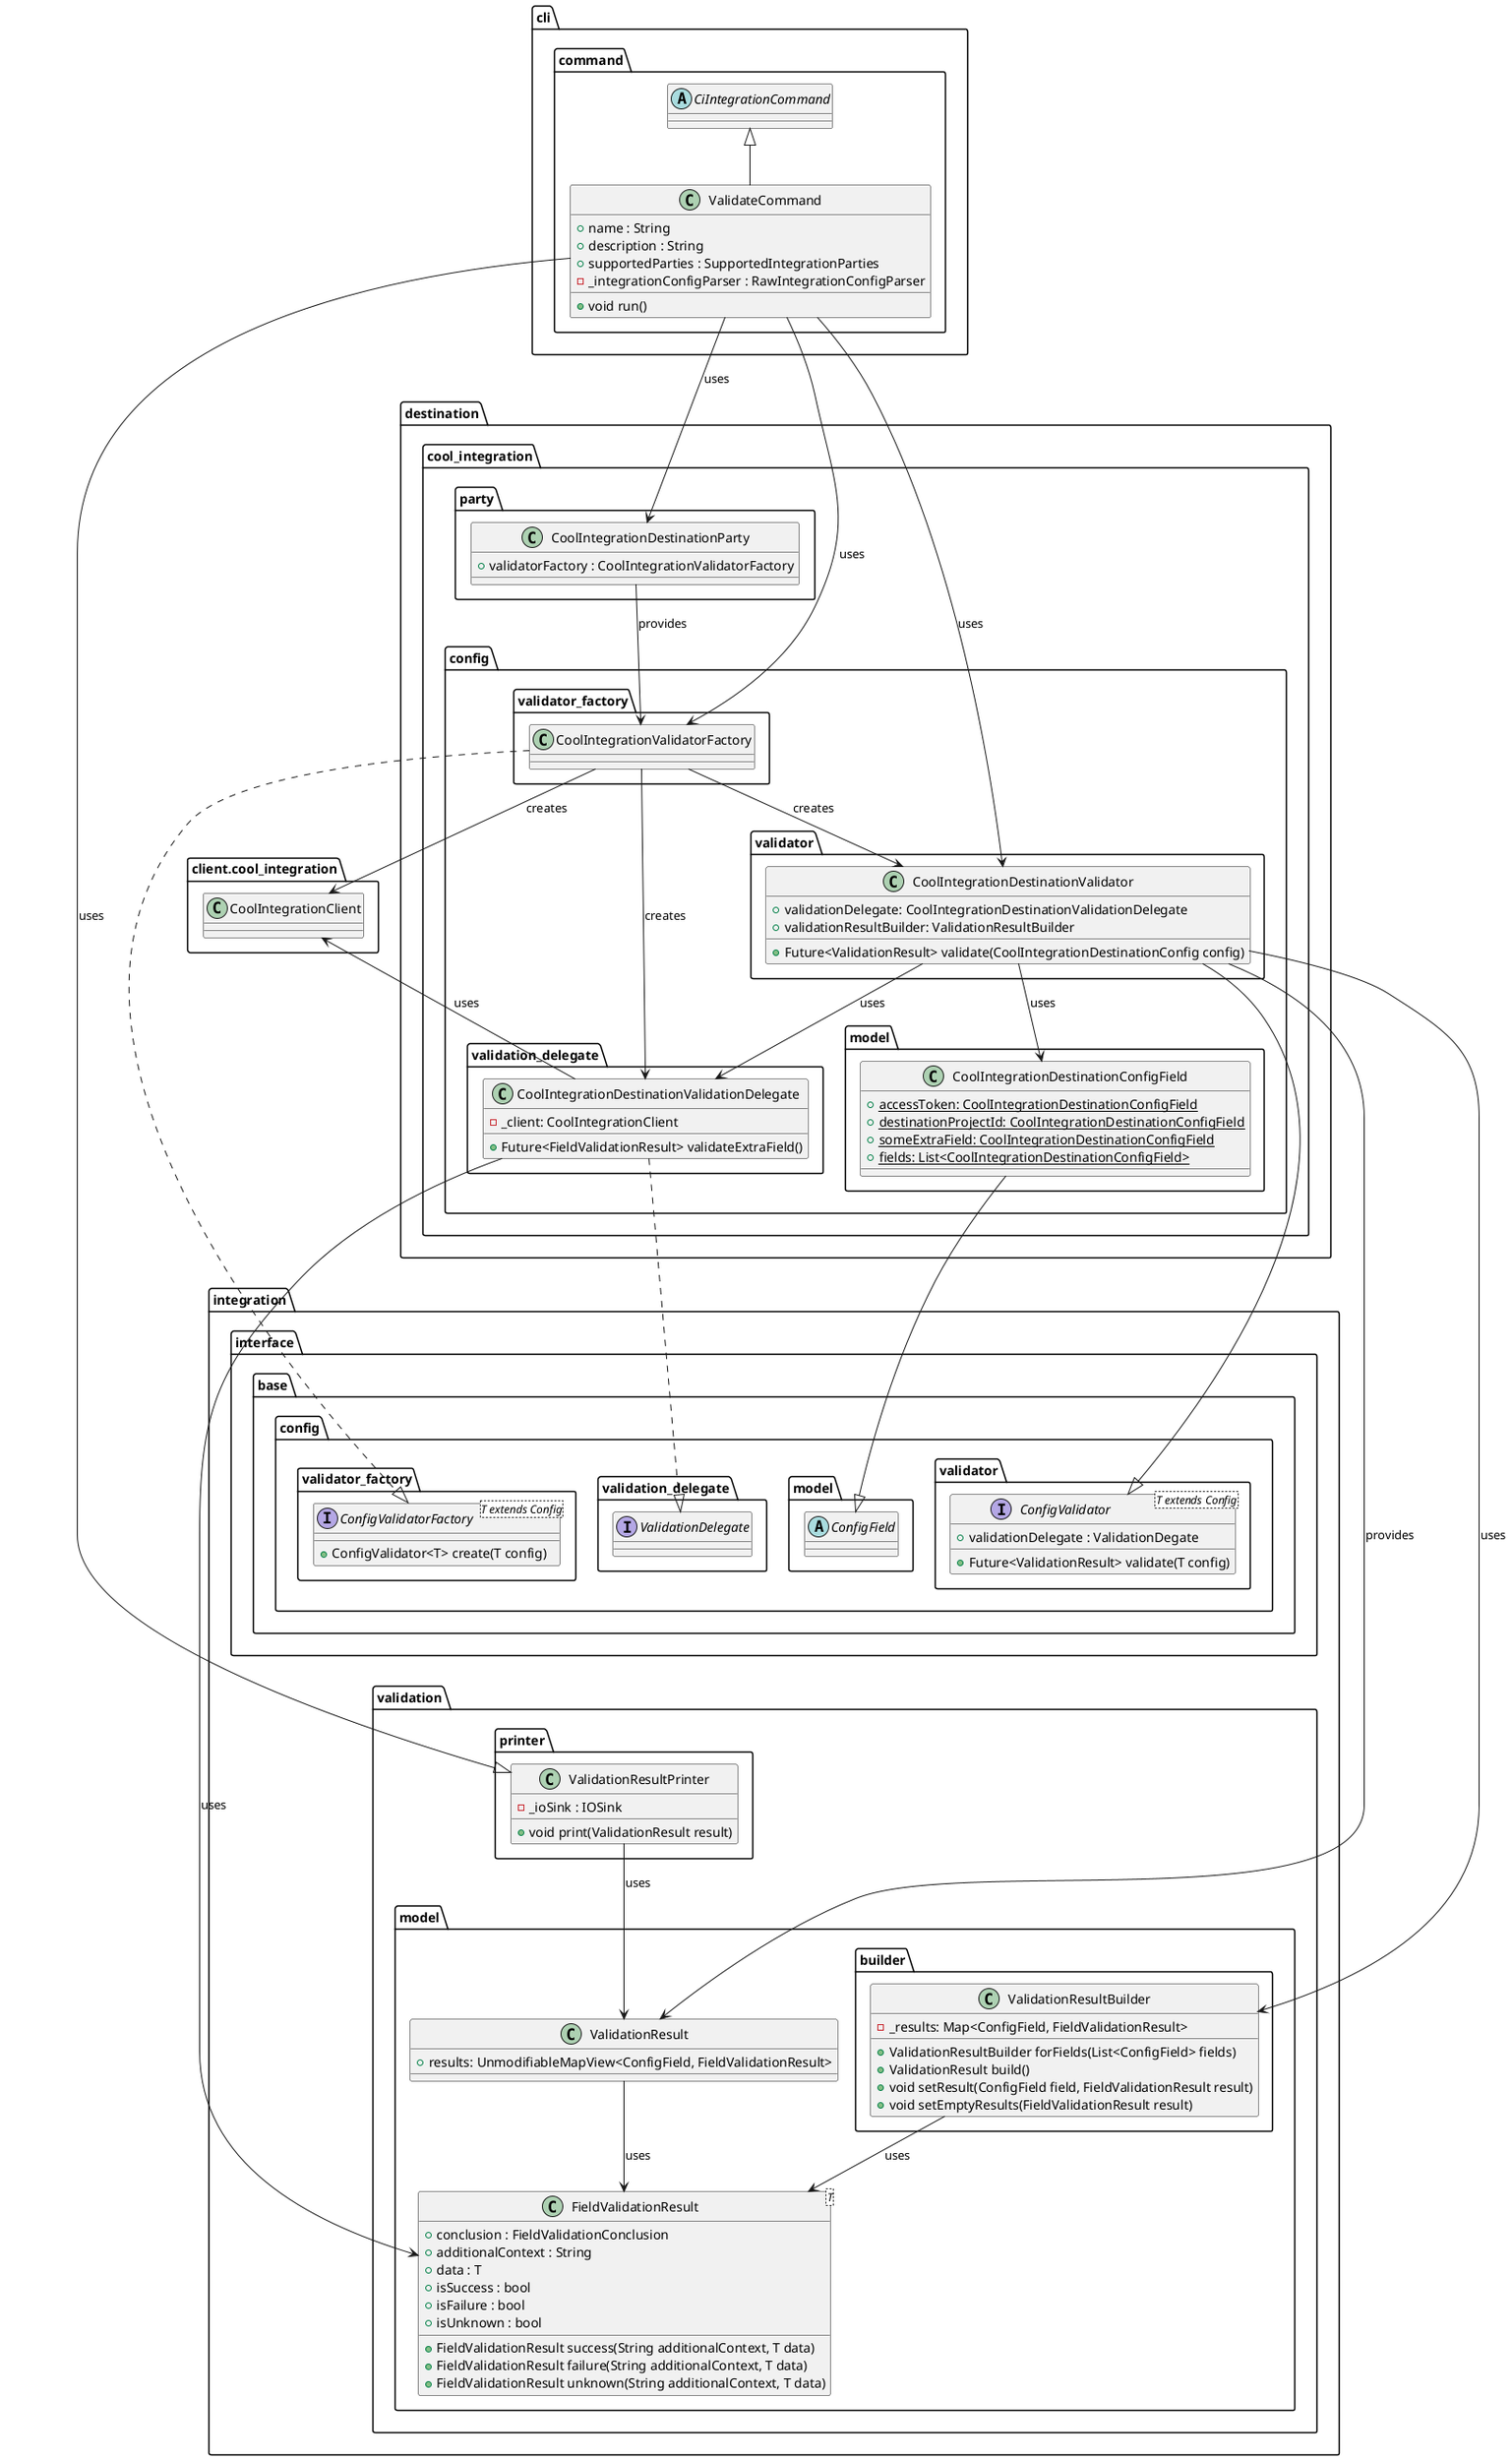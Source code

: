 @startuml config_validator_destination_class_diagram

    package integration {
        package interface {
            package base.config {
                package model as interface_model {
                    abstract class ConfigField {}
                }
                
                package validator as base_validator {
                    interface ConfigValidator<T extends Config> {
                        + validationDelegate : ValidationDegate

                        + Future<ValidationResult> validate(T config)
                    }
                }

                package validator_factory as interface_factory {
                    interface ConfigValidatorFactory<T extends Config> {
                        + ConfigValidator<T> create(T config)
                    }
                }

                package validation_delegate as interface_delegate {
                    interface ValidationDelegate {}
                }
            }
        }
        
        package validation as integration_validation {
            package printer as integration_validation_printer {
                class ValidationResultPrinter {
                    - _ioSink : IOSink

                    + void print(ValidationResult result)
                }
            }

            package model as validation_model{
                package builder as validation_model_builder {
                    class ValidationResultBuilder {
                        - _results: Map<ConfigField, FieldValidationResult>
                        + ValidationResultBuilder forFields(List<ConfigField> fields)
                        + ValidationResult build()
                        + void setResult(ConfigField field, FieldValidationResult result)
                        + void setEmptyResults(FieldValidationResult result)
                    }
                }

                class ValidationResult {
                    + results: UnmodifiableMapView<ConfigField, FieldValidationResult>
                }

                class FieldValidationResult<T> {
                    + conclusion : FieldValidationConclusion
                    + additionalContext : String
                    + data : T
                    + isSuccess : bool
                    + isFailure : bool
                    + isUnknown : bool
                    
                    + FieldValidationResult success(String additionalContext, T data)
                    + FieldValidationResult failure(String additionalContext, T data)
                    + FieldValidationResult unknown(String additionalContext, T data)
                }
            }
        }
    }

    package destination.cool_integration {

        package party as destination_party {
            class CoolIntegrationDestinationParty {
                + validatorFactory : CoolIntegrationValidatorFactory
            }
        }

        package config as cool_integration_config {
            package validator as cool_integration_validator {
                class CoolIntegrationDestinationValidator {
                    + validationDelegate: CoolIntegrationDestinationValidationDelegate
                    + validationResultBuilder: ValidationResultBuilder

                    + Future<ValidationResult> validate(CoolIntegrationDestinationConfig config)
                }
            }

            package validator_factory as cool_integration_validator_factory {
                class CoolIntegrationValidatorFactory {}
            }

            package validation_delegate as cool_integration_validation_delegate {
                class CoolIntegrationDestinationValidationDelegate {
                    - _client: CoolIntegrationClient

                    + Future<FieldValidationResult> validateExtraField()
                }
            }

            package model as destination_model {
                class CoolIntegrationDestinationConfigField {
                    + {static} accessToken: CoolIntegrationDestinationConfigField
                    + {static} destinationProjectId: CoolIntegrationDestinationConfigField
                    + {static} someExtraField: CoolIntegrationDestinationConfigField
                    + {static} fields: List<CoolIntegrationDestinationConfigField>
                }
            }
        }
    }

    package client.cool_integration as client_cool_integration {
        class CoolIntegrationClient {}
    }

    package cli {
        package command {
            abstract class CiIntegrationCommand {}

            class ValidateCommand {
                + name : String
                + description : String
                + supportedParties : SupportedIntegrationParties
                - _integrationConfigParser : RawIntegrationConfigParser

                + void run()
            }
        }
    }

    CoolIntegrationDestinationValidator --> CoolIntegrationDestinationValidationDelegate : uses
    CoolIntegrationDestinationValidationDelegate --> CoolIntegrationClient : uses

    CoolIntegrationValidatorFactory --> CoolIntegrationDestinationValidator : creates
    CoolIntegrationValidatorFactory --> CoolIntegrationClient : creates
    CoolIntegrationValidatorFactory --> CoolIntegrationDestinationValidationDelegate : creates

    ValidateCommand -up-|> CiIntegrationCommand
    ValidateCommand --|> ValidationResultPrinter : uses

    ValidateCommand --> CoolIntegrationDestinationValidator : uses
    ValidateCommand --> CoolIntegrationValidatorFactory : uses
    ValidateCommand --> CoolIntegrationDestinationParty : uses

    CoolIntegrationDestinationParty --> CoolIntegrationValidatorFactory : provides

    CoolIntegrationDestinationValidationDelegate ..|> ValidationDelegate
    CoolIntegrationDestinationValidationDelegate --> FieldValidationResult : uses

    CoolIntegrationDestinationConfigField --|> ConfigField

    CoolIntegrationDestinationValidator --|> ConfigValidator
    CoolIntegrationDestinationValidator --> CoolIntegrationDestinationConfigField : uses
    CoolIntegrationDestinationValidator --> ValidationResult : provides
    CoolIntegrationDestinationValidator --> ValidationResultBuilder : uses
'    CoolIntegrationDestinationValidator --> FieldValidationResult : uses

    ValidationResultPrinter --> ValidationResult : uses
    ValidationResult --> FieldValidationResult : uses
    ValidationResultBuilder --> FieldValidationResult : uses

    CoolIntegrationValidatorFactory ..|> ConfigValidatorFactory

    CoolIntegrationClient -[hidden]-> CoolIntegrationDestinationValidationDelegate

    ConfigField -[hidden]-> ValidationResultPrinter
@enduml
